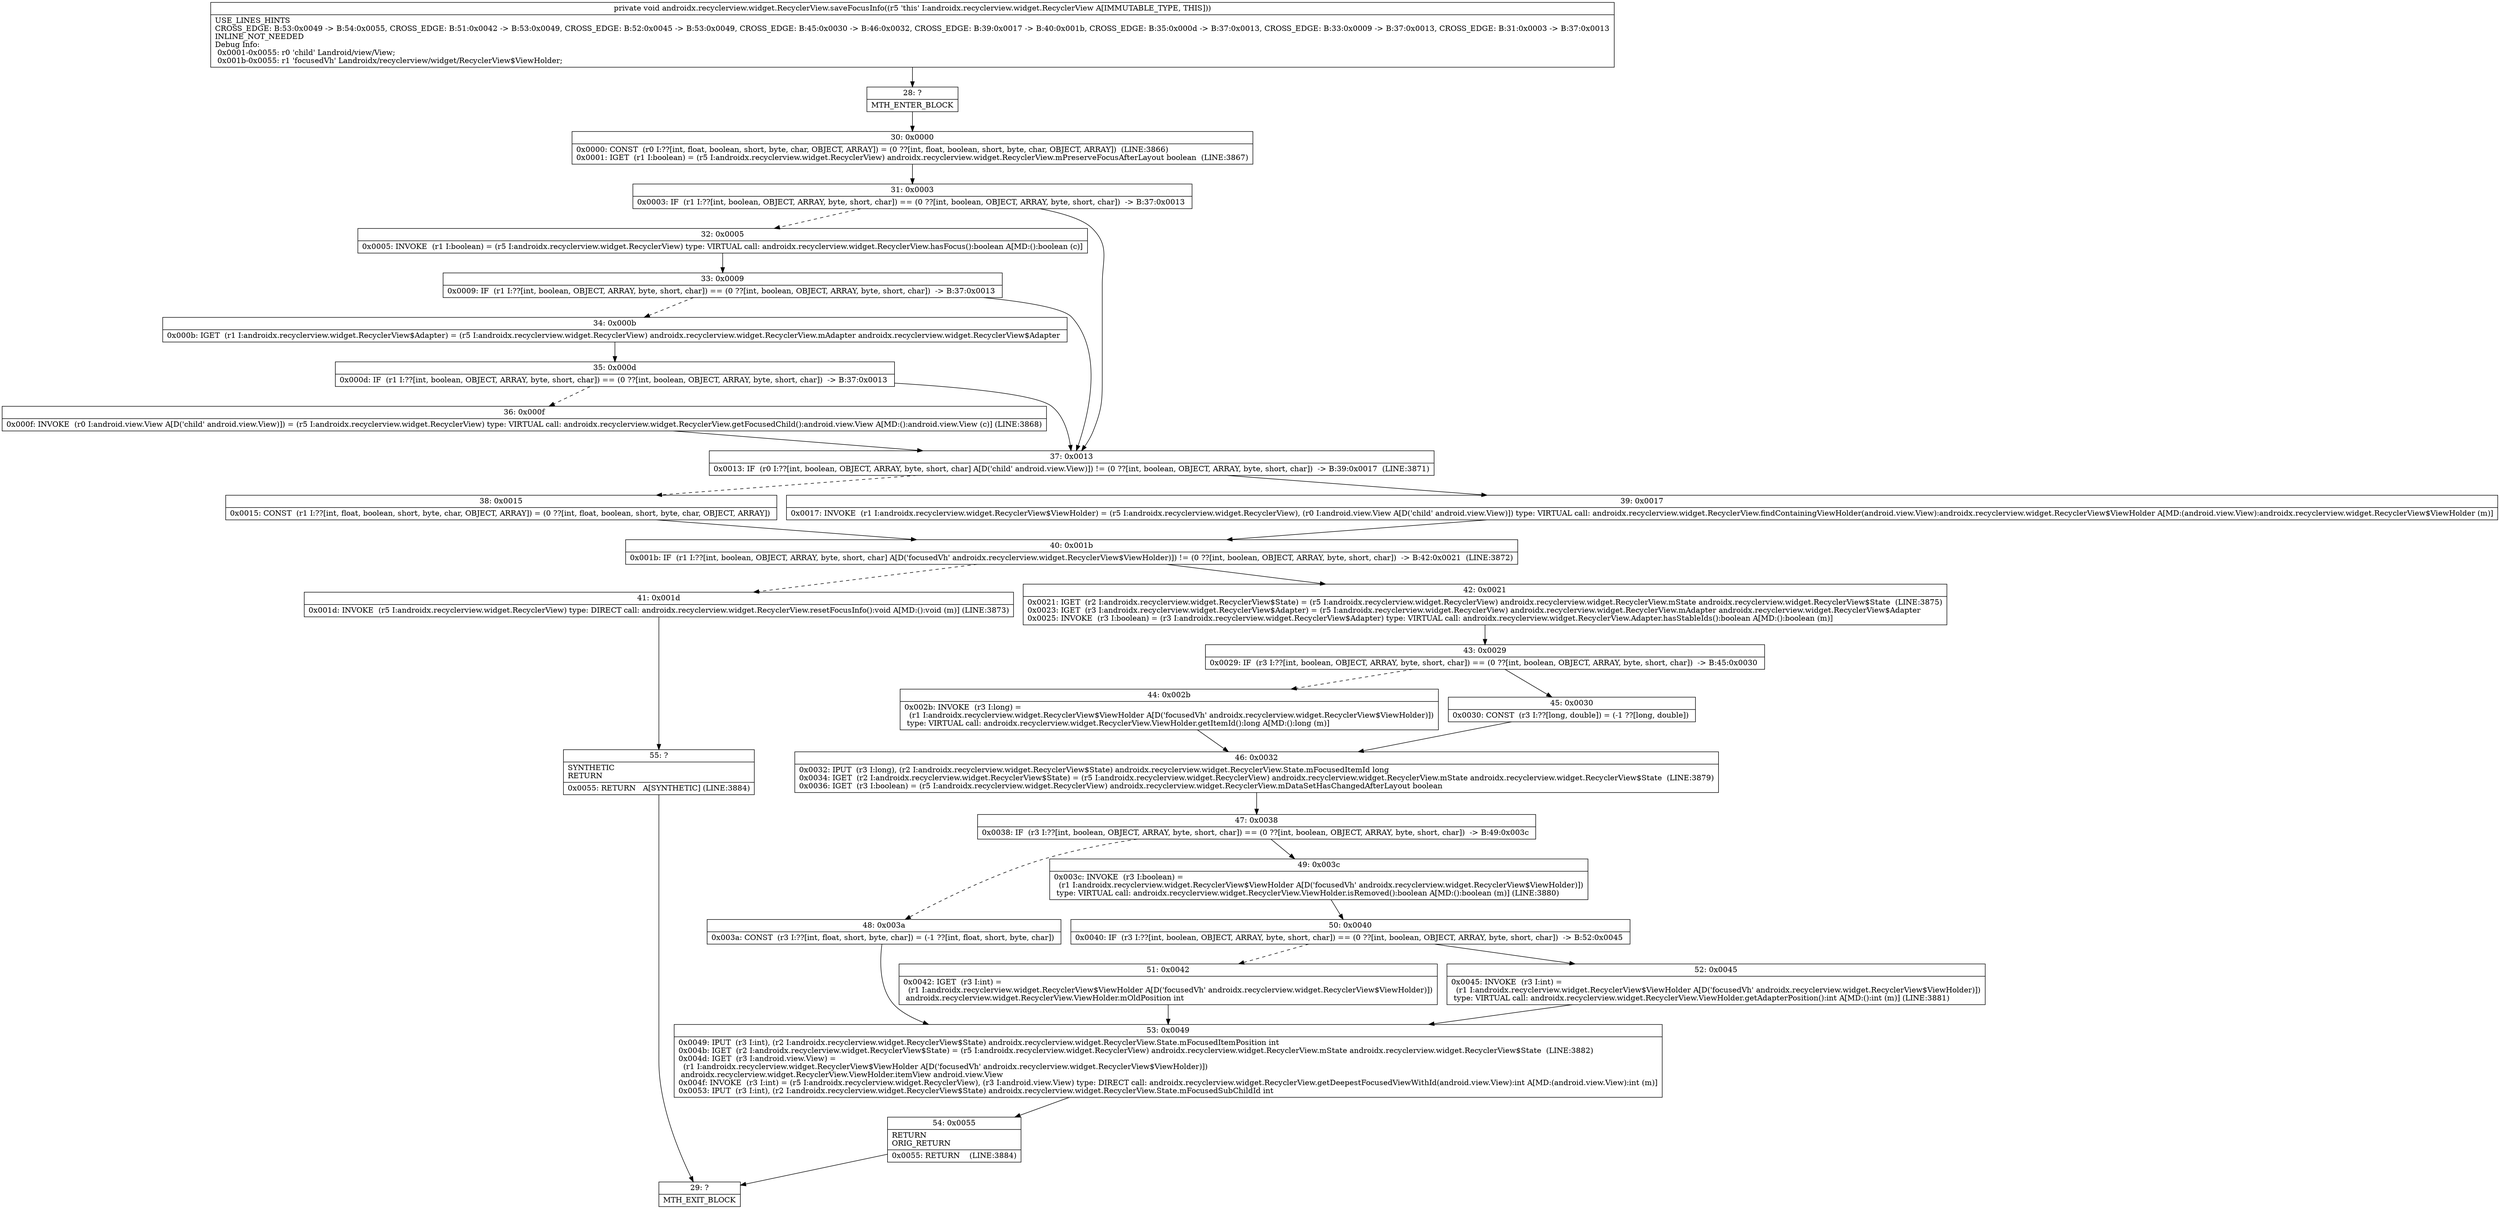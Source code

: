 digraph "CFG forandroidx.recyclerview.widget.RecyclerView.saveFocusInfo()V" {
Node_28 [shape=record,label="{28\:\ ?|MTH_ENTER_BLOCK\l}"];
Node_30 [shape=record,label="{30\:\ 0x0000|0x0000: CONST  (r0 I:??[int, float, boolean, short, byte, char, OBJECT, ARRAY]) = (0 ??[int, float, boolean, short, byte, char, OBJECT, ARRAY])  (LINE:3866)\l0x0001: IGET  (r1 I:boolean) = (r5 I:androidx.recyclerview.widget.RecyclerView) androidx.recyclerview.widget.RecyclerView.mPreserveFocusAfterLayout boolean  (LINE:3867)\l}"];
Node_31 [shape=record,label="{31\:\ 0x0003|0x0003: IF  (r1 I:??[int, boolean, OBJECT, ARRAY, byte, short, char]) == (0 ??[int, boolean, OBJECT, ARRAY, byte, short, char])  \-\> B:37:0x0013 \l}"];
Node_32 [shape=record,label="{32\:\ 0x0005|0x0005: INVOKE  (r1 I:boolean) = (r5 I:androidx.recyclerview.widget.RecyclerView) type: VIRTUAL call: androidx.recyclerview.widget.RecyclerView.hasFocus():boolean A[MD:():boolean (c)]\l}"];
Node_33 [shape=record,label="{33\:\ 0x0009|0x0009: IF  (r1 I:??[int, boolean, OBJECT, ARRAY, byte, short, char]) == (0 ??[int, boolean, OBJECT, ARRAY, byte, short, char])  \-\> B:37:0x0013 \l}"];
Node_34 [shape=record,label="{34\:\ 0x000b|0x000b: IGET  (r1 I:androidx.recyclerview.widget.RecyclerView$Adapter) = (r5 I:androidx.recyclerview.widget.RecyclerView) androidx.recyclerview.widget.RecyclerView.mAdapter androidx.recyclerview.widget.RecyclerView$Adapter \l}"];
Node_35 [shape=record,label="{35\:\ 0x000d|0x000d: IF  (r1 I:??[int, boolean, OBJECT, ARRAY, byte, short, char]) == (0 ??[int, boolean, OBJECT, ARRAY, byte, short, char])  \-\> B:37:0x0013 \l}"];
Node_36 [shape=record,label="{36\:\ 0x000f|0x000f: INVOKE  (r0 I:android.view.View A[D('child' android.view.View)]) = (r5 I:androidx.recyclerview.widget.RecyclerView) type: VIRTUAL call: androidx.recyclerview.widget.RecyclerView.getFocusedChild():android.view.View A[MD:():android.view.View (c)] (LINE:3868)\l}"];
Node_37 [shape=record,label="{37\:\ 0x0013|0x0013: IF  (r0 I:??[int, boolean, OBJECT, ARRAY, byte, short, char] A[D('child' android.view.View)]) != (0 ??[int, boolean, OBJECT, ARRAY, byte, short, char])  \-\> B:39:0x0017  (LINE:3871)\l}"];
Node_38 [shape=record,label="{38\:\ 0x0015|0x0015: CONST  (r1 I:??[int, float, boolean, short, byte, char, OBJECT, ARRAY]) = (0 ??[int, float, boolean, short, byte, char, OBJECT, ARRAY]) \l}"];
Node_40 [shape=record,label="{40\:\ 0x001b|0x001b: IF  (r1 I:??[int, boolean, OBJECT, ARRAY, byte, short, char] A[D('focusedVh' androidx.recyclerview.widget.RecyclerView$ViewHolder)]) != (0 ??[int, boolean, OBJECT, ARRAY, byte, short, char])  \-\> B:42:0x0021  (LINE:3872)\l}"];
Node_41 [shape=record,label="{41\:\ 0x001d|0x001d: INVOKE  (r5 I:androidx.recyclerview.widget.RecyclerView) type: DIRECT call: androidx.recyclerview.widget.RecyclerView.resetFocusInfo():void A[MD:():void (m)] (LINE:3873)\l}"];
Node_55 [shape=record,label="{55\:\ ?|SYNTHETIC\lRETURN\l|0x0055: RETURN   A[SYNTHETIC] (LINE:3884)\l}"];
Node_29 [shape=record,label="{29\:\ ?|MTH_EXIT_BLOCK\l}"];
Node_42 [shape=record,label="{42\:\ 0x0021|0x0021: IGET  (r2 I:androidx.recyclerview.widget.RecyclerView$State) = (r5 I:androidx.recyclerview.widget.RecyclerView) androidx.recyclerview.widget.RecyclerView.mState androidx.recyclerview.widget.RecyclerView$State  (LINE:3875)\l0x0023: IGET  (r3 I:androidx.recyclerview.widget.RecyclerView$Adapter) = (r5 I:androidx.recyclerview.widget.RecyclerView) androidx.recyclerview.widget.RecyclerView.mAdapter androidx.recyclerview.widget.RecyclerView$Adapter \l0x0025: INVOKE  (r3 I:boolean) = (r3 I:androidx.recyclerview.widget.RecyclerView$Adapter) type: VIRTUAL call: androidx.recyclerview.widget.RecyclerView.Adapter.hasStableIds():boolean A[MD:():boolean (m)]\l}"];
Node_43 [shape=record,label="{43\:\ 0x0029|0x0029: IF  (r3 I:??[int, boolean, OBJECT, ARRAY, byte, short, char]) == (0 ??[int, boolean, OBJECT, ARRAY, byte, short, char])  \-\> B:45:0x0030 \l}"];
Node_44 [shape=record,label="{44\:\ 0x002b|0x002b: INVOKE  (r3 I:long) = \l  (r1 I:androidx.recyclerview.widget.RecyclerView$ViewHolder A[D('focusedVh' androidx.recyclerview.widget.RecyclerView$ViewHolder)])\l type: VIRTUAL call: androidx.recyclerview.widget.RecyclerView.ViewHolder.getItemId():long A[MD:():long (m)]\l}"];
Node_46 [shape=record,label="{46\:\ 0x0032|0x0032: IPUT  (r3 I:long), (r2 I:androidx.recyclerview.widget.RecyclerView$State) androidx.recyclerview.widget.RecyclerView.State.mFocusedItemId long \l0x0034: IGET  (r2 I:androidx.recyclerview.widget.RecyclerView$State) = (r5 I:androidx.recyclerview.widget.RecyclerView) androidx.recyclerview.widget.RecyclerView.mState androidx.recyclerview.widget.RecyclerView$State  (LINE:3879)\l0x0036: IGET  (r3 I:boolean) = (r5 I:androidx.recyclerview.widget.RecyclerView) androidx.recyclerview.widget.RecyclerView.mDataSetHasChangedAfterLayout boolean \l}"];
Node_47 [shape=record,label="{47\:\ 0x0038|0x0038: IF  (r3 I:??[int, boolean, OBJECT, ARRAY, byte, short, char]) == (0 ??[int, boolean, OBJECT, ARRAY, byte, short, char])  \-\> B:49:0x003c \l}"];
Node_48 [shape=record,label="{48\:\ 0x003a|0x003a: CONST  (r3 I:??[int, float, short, byte, char]) = (\-1 ??[int, float, short, byte, char]) \l}"];
Node_53 [shape=record,label="{53\:\ 0x0049|0x0049: IPUT  (r3 I:int), (r2 I:androidx.recyclerview.widget.RecyclerView$State) androidx.recyclerview.widget.RecyclerView.State.mFocusedItemPosition int \l0x004b: IGET  (r2 I:androidx.recyclerview.widget.RecyclerView$State) = (r5 I:androidx.recyclerview.widget.RecyclerView) androidx.recyclerview.widget.RecyclerView.mState androidx.recyclerview.widget.RecyclerView$State  (LINE:3882)\l0x004d: IGET  (r3 I:android.view.View) = \l  (r1 I:androidx.recyclerview.widget.RecyclerView$ViewHolder A[D('focusedVh' androidx.recyclerview.widget.RecyclerView$ViewHolder)])\l androidx.recyclerview.widget.RecyclerView.ViewHolder.itemView android.view.View \l0x004f: INVOKE  (r3 I:int) = (r5 I:androidx.recyclerview.widget.RecyclerView), (r3 I:android.view.View) type: DIRECT call: androidx.recyclerview.widget.RecyclerView.getDeepestFocusedViewWithId(android.view.View):int A[MD:(android.view.View):int (m)]\l0x0053: IPUT  (r3 I:int), (r2 I:androidx.recyclerview.widget.RecyclerView$State) androidx.recyclerview.widget.RecyclerView.State.mFocusedSubChildId int \l}"];
Node_54 [shape=record,label="{54\:\ 0x0055|RETURN\lORIG_RETURN\l|0x0055: RETURN    (LINE:3884)\l}"];
Node_49 [shape=record,label="{49\:\ 0x003c|0x003c: INVOKE  (r3 I:boolean) = \l  (r1 I:androidx.recyclerview.widget.RecyclerView$ViewHolder A[D('focusedVh' androidx.recyclerview.widget.RecyclerView$ViewHolder)])\l type: VIRTUAL call: androidx.recyclerview.widget.RecyclerView.ViewHolder.isRemoved():boolean A[MD:():boolean (m)] (LINE:3880)\l}"];
Node_50 [shape=record,label="{50\:\ 0x0040|0x0040: IF  (r3 I:??[int, boolean, OBJECT, ARRAY, byte, short, char]) == (0 ??[int, boolean, OBJECT, ARRAY, byte, short, char])  \-\> B:52:0x0045 \l}"];
Node_51 [shape=record,label="{51\:\ 0x0042|0x0042: IGET  (r3 I:int) = \l  (r1 I:androidx.recyclerview.widget.RecyclerView$ViewHolder A[D('focusedVh' androidx.recyclerview.widget.RecyclerView$ViewHolder)])\l androidx.recyclerview.widget.RecyclerView.ViewHolder.mOldPosition int \l}"];
Node_52 [shape=record,label="{52\:\ 0x0045|0x0045: INVOKE  (r3 I:int) = \l  (r1 I:androidx.recyclerview.widget.RecyclerView$ViewHolder A[D('focusedVh' androidx.recyclerview.widget.RecyclerView$ViewHolder)])\l type: VIRTUAL call: androidx.recyclerview.widget.RecyclerView.ViewHolder.getAdapterPosition():int A[MD:():int (m)] (LINE:3881)\l}"];
Node_45 [shape=record,label="{45\:\ 0x0030|0x0030: CONST  (r3 I:??[long, double]) = (\-1 ??[long, double]) \l}"];
Node_39 [shape=record,label="{39\:\ 0x0017|0x0017: INVOKE  (r1 I:androidx.recyclerview.widget.RecyclerView$ViewHolder) = (r5 I:androidx.recyclerview.widget.RecyclerView), (r0 I:android.view.View A[D('child' android.view.View)]) type: VIRTUAL call: androidx.recyclerview.widget.RecyclerView.findContainingViewHolder(android.view.View):androidx.recyclerview.widget.RecyclerView$ViewHolder A[MD:(android.view.View):androidx.recyclerview.widget.RecyclerView$ViewHolder (m)]\l}"];
MethodNode[shape=record,label="{private void androidx.recyclerview.widget.RecyclerView.saveFocusInfo((r5 'this' I:androidx.recyclerview.widget.RecyclerView A[IMMUTABLE_TYPE, THIS]))  | USE_LINES_HINTS\lCROSS_EDGE: B:53:0x0049 \-\> B:54:0x0055, CROSS_EDGE: B:51:0x0042 \-\> B:53:0x0049, CROSS_EDGE: B:52:0x0045 \-\> B:53:0x0049, CROSS_EDGE: B:45:0x0030 \-\> B:46:0x0032, CROSS_EDGE: B:39:0x0017 \-\> B:40:0x001b, CROSS_EDGE: B:35:0x000d \-\> B:37:0x0013, CROSS_EDGE: B:33:0x0009 \-\> B:37:0x0013, CROSS_EDGE: B:31:0x0003 \-\> B:37:0x0013\lINLINE_NOT_NEEDED\lDebug Info:\l  0x0001\-0x0055: r0 'child' Landroid\/view\/View;\l  0x001b\-0x0055: r1 'focusedVh' Landroidx\/recyclerview\/widget\/RecyclerView$ViewHolder;\l}"];
MethodNode -> Node_28;Node_28 -> Node_30;
Node_30 -> Node_31;
Node_31 -> Node_32[style=dashed];
Node_31 -> Node_37;
Node_32 -> Node_33;
Node_33 -> Node_34[style=dashed];
Node_33 -> Node_37;
Node_34 -> Node_35;
Node_35 -> Node_36[style=dashed];
Node_35 -> Node_37;
Node_36 -> Node_37;
Node_37 -> Node_38[style=dashed];
Node_37 -> Node_39;
Node_38 -> Node_40;
Node_40 -> Node_41[style=dashed];
Node_40 -> Node_42;
Node_41 -> Node_55;
Node_55 -> Node_29;
Node_42 -> Node_43;
Node_43 -> Node_44[style=dashed];
Node_43 -> Node_45;
Node_44 -> Node_46;
Node_46 -> Node_47;
Node_47 -> Node_48[style=dashed];
Node_47 -> Node_49;
Node_48 -> Node_53;
Node_53 -> Node_54;
Node_54 -> Node_29;
Node_49 -> Node_50;
Node_50 -> Node_51[style=dashed];
Node_50 -> Node_52;
Node_51 -> Node_53;
Node_52 -> Node_53;
Node_45 -> Node_46;
Node_39 -> Node_40;
}

